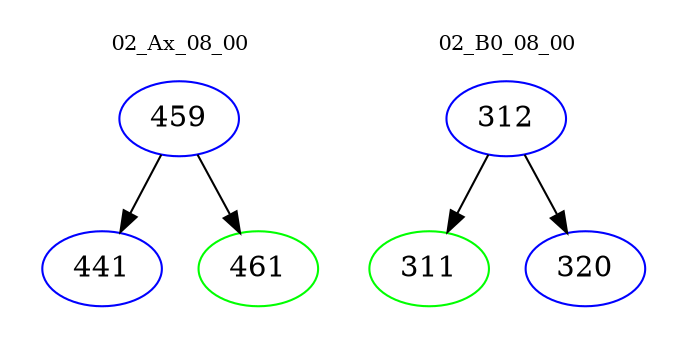 digraph{
subgraph cluster_0 {
color = white
label = "02_Ax_08_00";
fontsize=10;
T0_459 [label="459", color="blue"]
T0_459 -> T0_441 [color="black"]
T0_441 [label="441", color="blue"]
T0_459 -> T0_461 [color="black"]
T0_461 [label="461", color="green"]
}
subgraph cluster_1 {
color = white
label = "02_B0_08_00";
fontsize=10;
T1_312 [label="312", color="blue"]
T1_312 -> T1_311 [color="black"]
T1_311 [label="311", color="green"]
T1_312 -> T1_320 [color="black"]
T1_320 [label="320", color="blue"]
}
}
